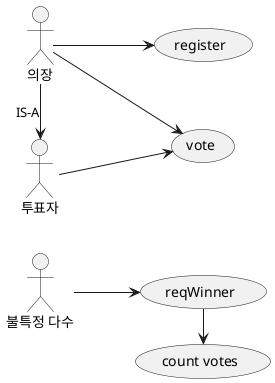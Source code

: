 @startuml
'https://plantuml.com/use-case-diagram
left to right direction
:불특정 다수: --> (reqWinner)
(reqWinner) -> (count votes)

:의장: --> (register)
:의장: --> (vote)
:의장: -> :투표자: : IS-A
:투표자: --> (vote)
@enduml